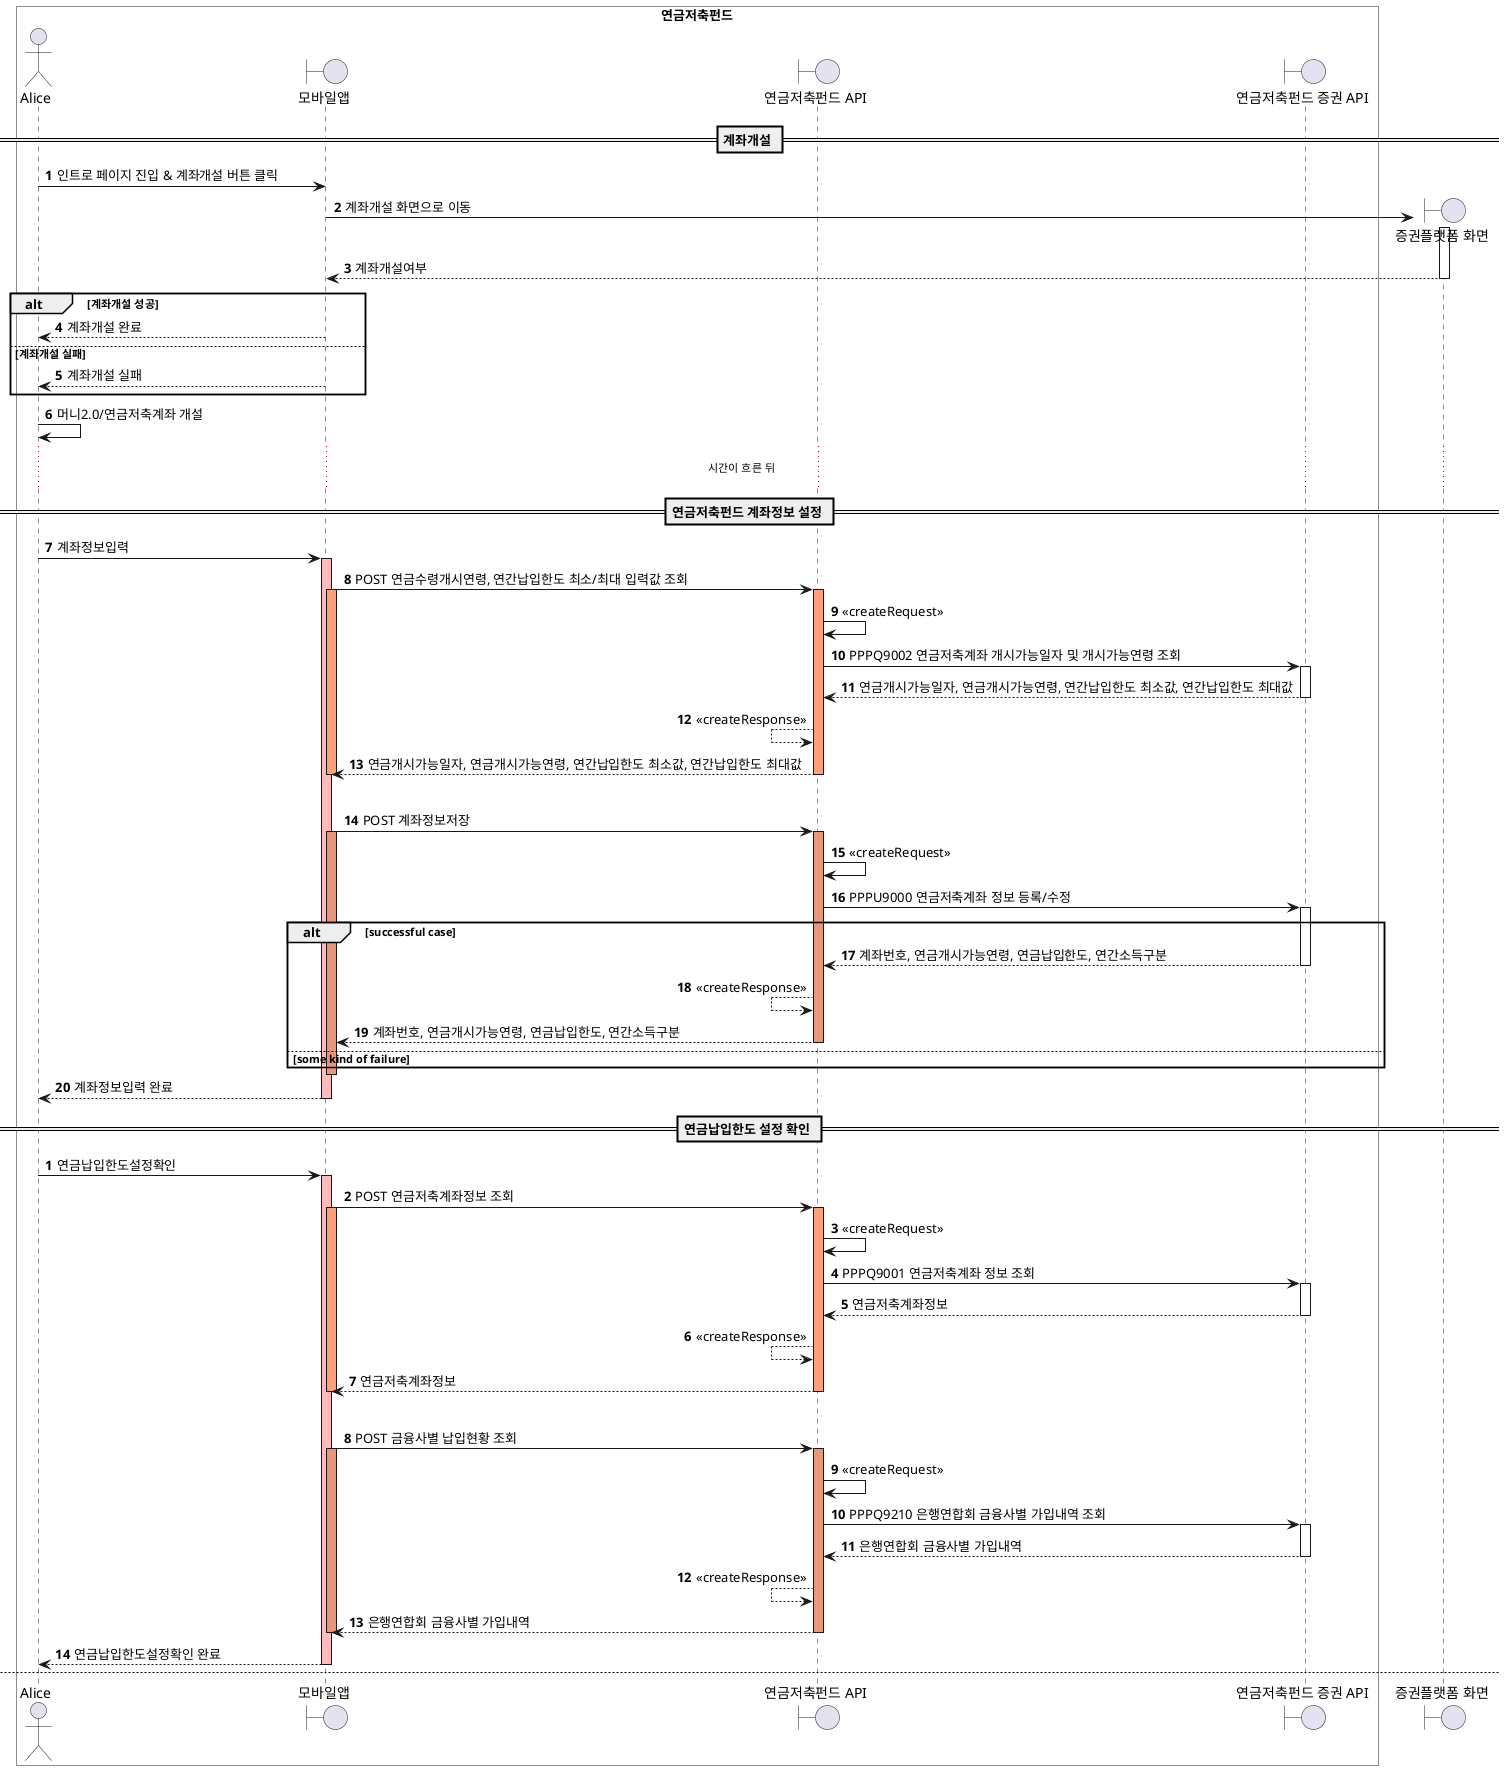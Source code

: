 @startuml
'https://plantuml.com/sequence-diagram

skinparam ParticipantPadding 20
skinparam BoxPadding 10

box "연금저축펀드" #Transparent
actor Alice
boundary 모바일앱 as MOBILE
boundary "연금저축펀드 API" as PENSION
boundary "연금저축펀드 증권 API" as SECURITIES
end box

== 계좌개설 ==
autonumber
Alice -> MOBILE: 인트로 페이지 진입 & 계좌개설 버튼 클릭
create boundary "증권플랫폼 화면" as BUFFETFE
MOBILE -> BUFFETFE ++: 계좌개설 화면으로 이동
return 계좌개설여부
alt 계좌개설 성공
 Alice <-- MOBILE: 계좌개설 완료
else 계좌개설 실패
 Alice <-- MOBILE: 계좌개설 실패
end

Alice -> Alice: 머니2.0/연금저축계좌 개설
... 시간이 흐른 뒤 ...

== 연금저축펀드 계좌정보 설정 ==
Alice -> MOBILE: 계좌정보입력
activate MOBILE #FFBBBB
    MOBILE -> PENSION: POST 연금수령개시연령, 연간납입한도 최소/최대 입력값 조회
    activate MOBILE #LightSalmon
    activate PENSION #LightSalmon
        PENSION -> PENSION: <<createRequest>>
        PENSION -> SECURITIES ++: PPPQ9002 연금저축계좌 개시가능일자 및 개시가능연령 조회
        return 연금개시가능일자, 연금개시가능연령, 연간납입한도 최소값, 연간납입한도 최대값
        PENSION <-- PENSION: <<createResponse>>
        return  연금개시가능일자, 연금개시가능연령, 연간납입한도 최소값, 연간납입한도 최대값
    deactivate PENSION
    deactivate MOBILE
    |||
    MOBILE -> PENSION: POST 계좌정보저장
    activate MOBILE #DarkSalmon
    activate PENSION #DarkSalmon
        PENSION -> PENSION: <<createRequest>>
        PENSION -> SECURITIES ++: PPPU9000 연금저축계좌 정보 등록/수정
        alt successful case
            return 계좌번호, 연금개시가능연령, 연금납입한도, 연간소득구분
            PENSION <-- PENSION: <<createResponse>>
            return 계좌번호, 연금개시가능연령, 연금납입한도, 연간소득구분
        else some kind of failure
        end
    deactivate PENSION
    deactivate MOBILE
    Alice <-- MOBILE: 계좌정보입력 완료
deactivate MOBILE

== 연금납입한도 설정 확인 ==
autonumber
Alice -> MOBILE: 연금납입한도설정확인
activate MOBILE #FFBBBB
    MOBILE -> PENSION: POST 연금저축계좌정보 조회
    activate MOBILE #LightSalmon
    activate PENSION #LightSalmon
        PENSION -> PENSION: <<createRequest>>
        PENSION -> SECURITIES ++: PPPQ9001 연금저축계좌 정보 조회
        return 연금저축계좌정보
        PENSION <-- PENSION: <<createResponse>>
        return 연금저축계좌정보
    deactivate PENSION
    deactivate MOBILE
    |||
    MOBILE -> PENSION: POST 금융사별 납입현황 조회
    activate MOBILE #DarkSalmon
    activate PENSION #DarkSalmon
        PENSION -> PENSION: <<createRequest>>
        PENSION -> SECURITIES ++: PPPQ9210 은행연합회 금융사별 가입내역 조회
        return 은행연합회 금융사별 가입내역
        PENSION <-- PENSION: <<createResponse>>
        return  은행연합회 금융사별 가입내역
    deactivate PENSION
    deactivate MOBILE
    Alice <-- MOBILE: 연금납입한도설정확인 완료
deactivate MOBILE

newpage
== 연금저축계좌홈 ==
autonumber
Alice -> MOBILE: 연금저축계좌홈진입
activate MOBILE #FFBBBB
    MOBILE -> PENSION: POST 연금저축계좌정보 조회
    activate MOBILE #LightSalmon
    activate PENSION #LightSalmon
        PENSION -> PENSION: <<createRequest>>
        PENSION -> SECURITIES ++: PPPQ9001 연금저축계좌 정보 조회
        return 연금저축계좌정보
        PENSION <-- PENSION: <<createResponse>>
        return 연금저축계좌정보
    deactivate PENSION
    deactivate MOBILE
    |||
    MOBILE -> PENSION: POST 자산평가현황조회
    activate MOBILE #DarkSalmon
    activate PENSION #DarkSalmon
        PENSION -> PENSION: <<createRequest>>
        PENSION -> SECURITIES ++: PPPQ9300 연금저축계좌 상품평가정보 조회
        return 자산평가현황
        PENSION <-- PENSION: <<createResponse>>
        return  자산평가현황
    deactivate PENSION
    deactivate MOBILE
    Alice <-- MOBILE: 연금저축계좌정보, 자산평가현황
deactivate MOBILE

==  계좌퀵메뉴 ==
autonumber
Alice -> MOBILE: 계좌퀵메뉴 진입
activate MOBILE #FFBBBB
    MOBILE -> PENSION: POST 연금저축계좌정보 조회
    activate MOBILE #LightSalmon
    activate PENSION #LightSalmon
        PENSION -> PENSION: <<createRequest>>
        PENSION -> SECURITIES ++: PPPQ9001 연금저축계좌 정보 조회
        return 연금저축계좌정보
        PENSION <-- PENSION: <<createResponse>>
        return 연금저축계좌정보
    deactivate PENSION
    return 연금저축계좌정보조회 완료
    deactivate MOBILE
deactivate MOBILE

== 계좌퀵메뉴 - 별명설정 ==
autonumber
Alice -> MOBILE: 별명설정 화면 진입
activate MOBILE #FFBBBB
    MOBILE -> PENSION: POST 별명조회
    activate MOBILE #LightSalmon
    activate PENSION #LightSalmon
        PENSION -> PENSION: <<createRequest>>
        PENSION -> SECURITIES ++: PPPQ9100 연금저축계좌 별명 조회
        return 연금저축계좌 별명
        PENSION <-- PENSION: <<createResponse>>
        return  연금저축계좌 별명
    deactivate PENSION
    deactivate MOBILE
    Alice <-- MOBILE: 연금저축계좌 별명
    |||
    Alice -> MOBILE: 별명입력
    MOBILE -> PENSION: POST 별명변경
    activate MOBILE #DarkSalmon
    activate PENSION #DarkSalmon
        PENSION -> PENSION: <<createRequest>>
        PENSION -> SECURITIES ++: PPPU9101 연금저축계좌 별명 등록/수정
        return 연금저축계좌 별명
        PENSION <-- PENSION: <<createResponse>>
        return  연금저축계좌 별명
    deactivate PENSION
    deactivate MOBILE
    Alice <-- MOBILE: 연금저축계좌 별명
deactivate MOBILE

== 계좌퀵메뉴 - 연금저축계좌설정 ==
autonumber
Alice -> MOBILE: 연금저축계좌설정 진입
activate MOBILE #FFBBBB
    MOBILE -> PENSION: POST 연금저축계좌정보 조회
    activate MOBILE #DarkSalmon
    activate PENSION #DarkSalmon
        PENSION -> PENSION: <<createRequest>>
        PENSION -> SECURITIES ++: PPPQ9001 연금저축계좌 정보 조회
        return 연금저축계좌정보
        PENSION <-- PENSION: <<createResponse>>
        return 연금저축계좌정보
    deactivate PENSION
    deactivate MOBILE
    Alice <-- MOBILE: 연금저축계좌정보조회 완료
deactivate MOBILE

== 계좌퀵메뉴 - 연금저축계좌설정 - 연금납입한도 ==
autonumber
Alice -> MOBILE: 연금저축계좌설정 진입, 연금납입한도 설정
ref over MOBILE, PENSION, SECURITIES: 연금납입한도설정확인
ref over MOBILE, PENSION, SECURITIES: 연금저축계좌정보설정

== 계좌퀵메뉴 - 연금저축계좌설정 - 연금수령개시연령 ==
autonumber
Alice -> MOBILE: 연금저축계좌설정 진입, 연금수령개시연령 설정
ref over MOBILE, PENSION, SECURITIES: 연금저축계좌정보설정

== 계좌퀵메뉴 - 연금저축계좌설정 - 세액공제율 ==
autonumber
Alice -> MOBILE: 연금저축계좌설정 진입, 세액공제율 설정
activate MOBILE #FFBBBB
    MOBILE -> PENSION: POST 소득구간별 세액공제율 조회
    activate MOBILE #LightSalmon
    activate PENSION #LightSalmon
        return 소득구간별 세액공제율
    deactivate PENSION
    deactivate MOBILE
    Alice <-- MOBILE: 소득구간별 세액공제율표 확인 완료
    |||
    Alice -> MOBILE: 연간소득구간 입력
    MOBILE -> PENSION: POST 계좌정보수정
    activate MOBILE #DarkSalmon
    activate PENSION #DarkSalmon
        PENSION -> PENSION: <<createRequest>>
        PENSION -> SECURITIES ++: PPPU9000 연금저축계좌 정보 등록/수정
        return 계좌번호, 연금개시가능연령, 연금납입한도, 연간소득구분
        PENSION <-- PENSION: <<createResponse>>
        return  계좌번호, 연금개시가능연령, 연금납입한도, 연간소득구분
    deactivate PENSION
    deactivate MOBILE
    Alice <-- MOBILE: 세액공제율 설정 완료
deactivate MOBILE
@enduml


'
'자동채우기
'https://docs.google.com/presentation/d/1kg9RlqDx8ThRBS2_a0VgLzOD2-xp5KMN/edit#slide=id.gbf0ac657ea_0_59
'자동채우기 설정
'https://docs.google.com/presentation/d/1kg9RlqDx8ThRBS2_a0VgLzOD2-xp5KMN/edit#slide=id.gd02f9c4334_0_47
'채우기 예약 플로우
'https://docs.google.com/presentation/d/1kg9RlqDx8ThRBS2_a0VgLzOD2-xp5KMN/edit#slide=id.gddcb23a6d9_0_8
'채우기 상세 스펙
'https://docs.google.com/presentation/d/1kg9RlqDx8ThRBS2_a0VgLzOD2-xp5KMN/edit#slide=id.gb563c46ff4_0_13
'한번채우기
'https://docs.google.com/presentation/d/1kg9RlqDx8ThRBS2_a0VgLzOD2-xp5KMN/edit#slide=id.gddcb23a6d9_0_0
'투자
'https://docs.google.com/presentation/d/1kg9RlqDx8ThRBS2_a0VgLzOD2-xp5KMN/edit#slide=id.gcd4825fb2f_1_229
